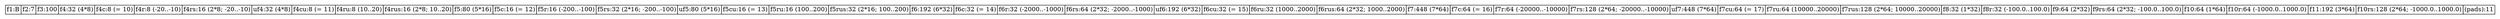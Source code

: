 digraph G {
  rankdir = LR;
  graph [splines=ortho];
  node [shape=plaintext];
  edge [arrowhead=vee];

  n0 [label=<
    <TABLE BORDER="0" CELLBORDER="1" CELLSPACING="0" TOOLTIP="Foo" HREF="#">
      <TR><TD>f1:B</TD><TD>f2:7</TD><TD>f3:100</TD><TD>f4:32 (4*8)</TD><TD>f4c:8 (= 10)</TD><TD>f4r:8 (-20..-10)</TD><TD>f4rs:16 (2*8; -20..-10)</TD><TD>uf4:32 (4*8)</TD><TD>f4cu:8 (= 11)</TD><TD>f4ru:8 (10..20)</TD><TD>f4rus:16 (2*8; 10..20)</TD><TD>f5:80 (5*16)</TD><TD>f5c:16 (= 12)</TD><TD>f5r:16 (-200..-100)</TD><TD>f5rs:32 (2*16; -200..-100)</TD><TD>uf5:80 (5*16)</TD><TD>f5cu:16 (= 13)</TD><TD>f5ru:16 (100..200)</TD><TD>f5rus:32 (2*16; 100..200)</TD><TD>f6:192 (6*32)</TD><TD>f6c:32 (= 14)</TD><TD>f6r:32 (-2000..-1000)</TD><TD>f6rs:64 (2*32; -2000..-1000)</TD><TD>uf6:192 (6*32)</TD><TD>f6cu:32 (= 15)</TD><TD>f6ru:32 (1000..2000)</TD><TD>f6rus:64 (2*32; 1000..2000)</TD><TD>f7:448 (7*64)</TD><TD>f7c:64 (= 16)</TD><TD>f7r:64 (-20000..-10000)</TD><TD>f7rs:128 (2*64; -20000..-10000)</TD><TD>uf7:448 (7*64)</TD><TD>f7cu:64 (= 17)</TD><TD>f7ru:64 (10000..20000)</TD><TD>f7rus:128 (2*64; 10000..20000)</TD><TD>f8:32 (1*32)</TD><TD>f8r:32 (-100.0..100.0)</TD><TD>f9:64 (2*32)</TD><TD>f9rs:64 (2*32; -100.0..100.0)</TD><TD>f10:64 (1*64)</TD><TD>f10r:64 (-1000.0..1000.0)</TD><TD>f11:192 (3*64)</TD><TD>f10rs:128 (2*64; -1000.0..1000.0)</TD><TD>(pads):11</TD></TR>
    </TABLE>
  >];

}